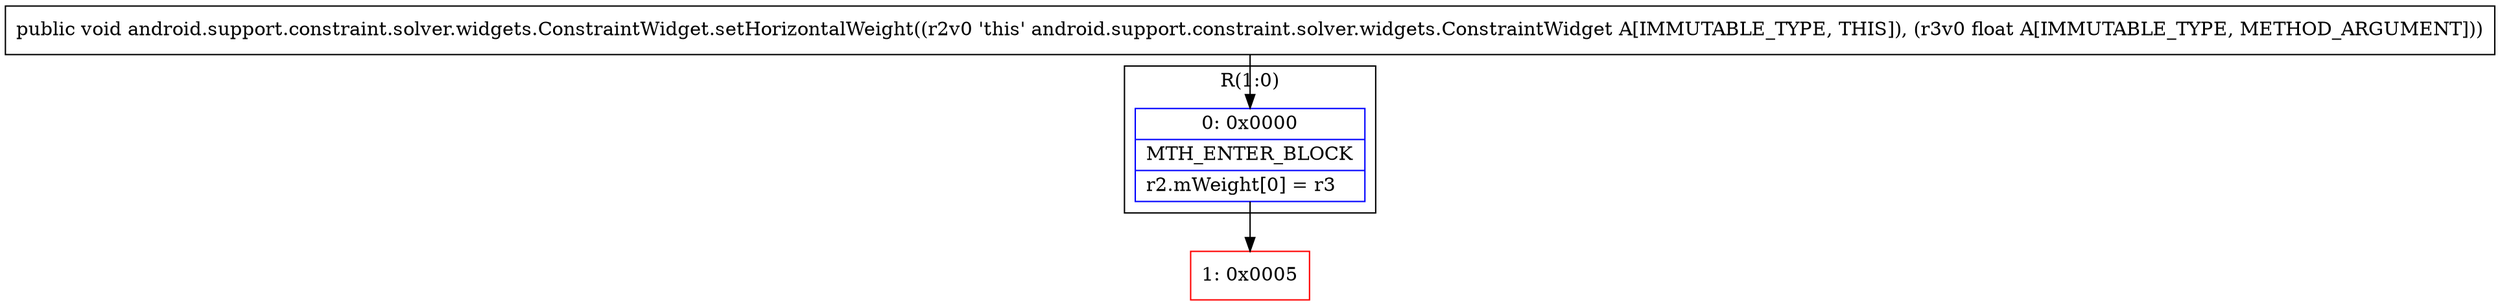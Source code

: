 digraph "CFG forandroid.support.constraint.solver.widgets.ConstraintWidget.setHorizontalWeight(F)V" {
subgraph cluster_Region_210977053 {
label = "R(1:0)";
node [shape=record,color=blue];
Node_0 [shape=record,label="{0\:\ 0x0000|MTH_ENTER_BLOCK\l|r2.mWeight[0] = r3\l}"];
}
Node_1 [shape=record,color=red,label="{1\:\ 0x0005}"];
MethodNode[shape=record,label="{public void android.support.constraint.solver.widgets.ConstraintWidget.setHorizontalWeight((r2v0 'this' android.support.constraint.solver.widgets.ConstraintWidget A[IMMUTABLE_TYPE, THIS]), (r3v0 float A[IMMUTABLE_TYPE, METHOD_ARGUMENT])) }"];
MethodNode -> Node_0;
Node_0 -> Node_1;
}

